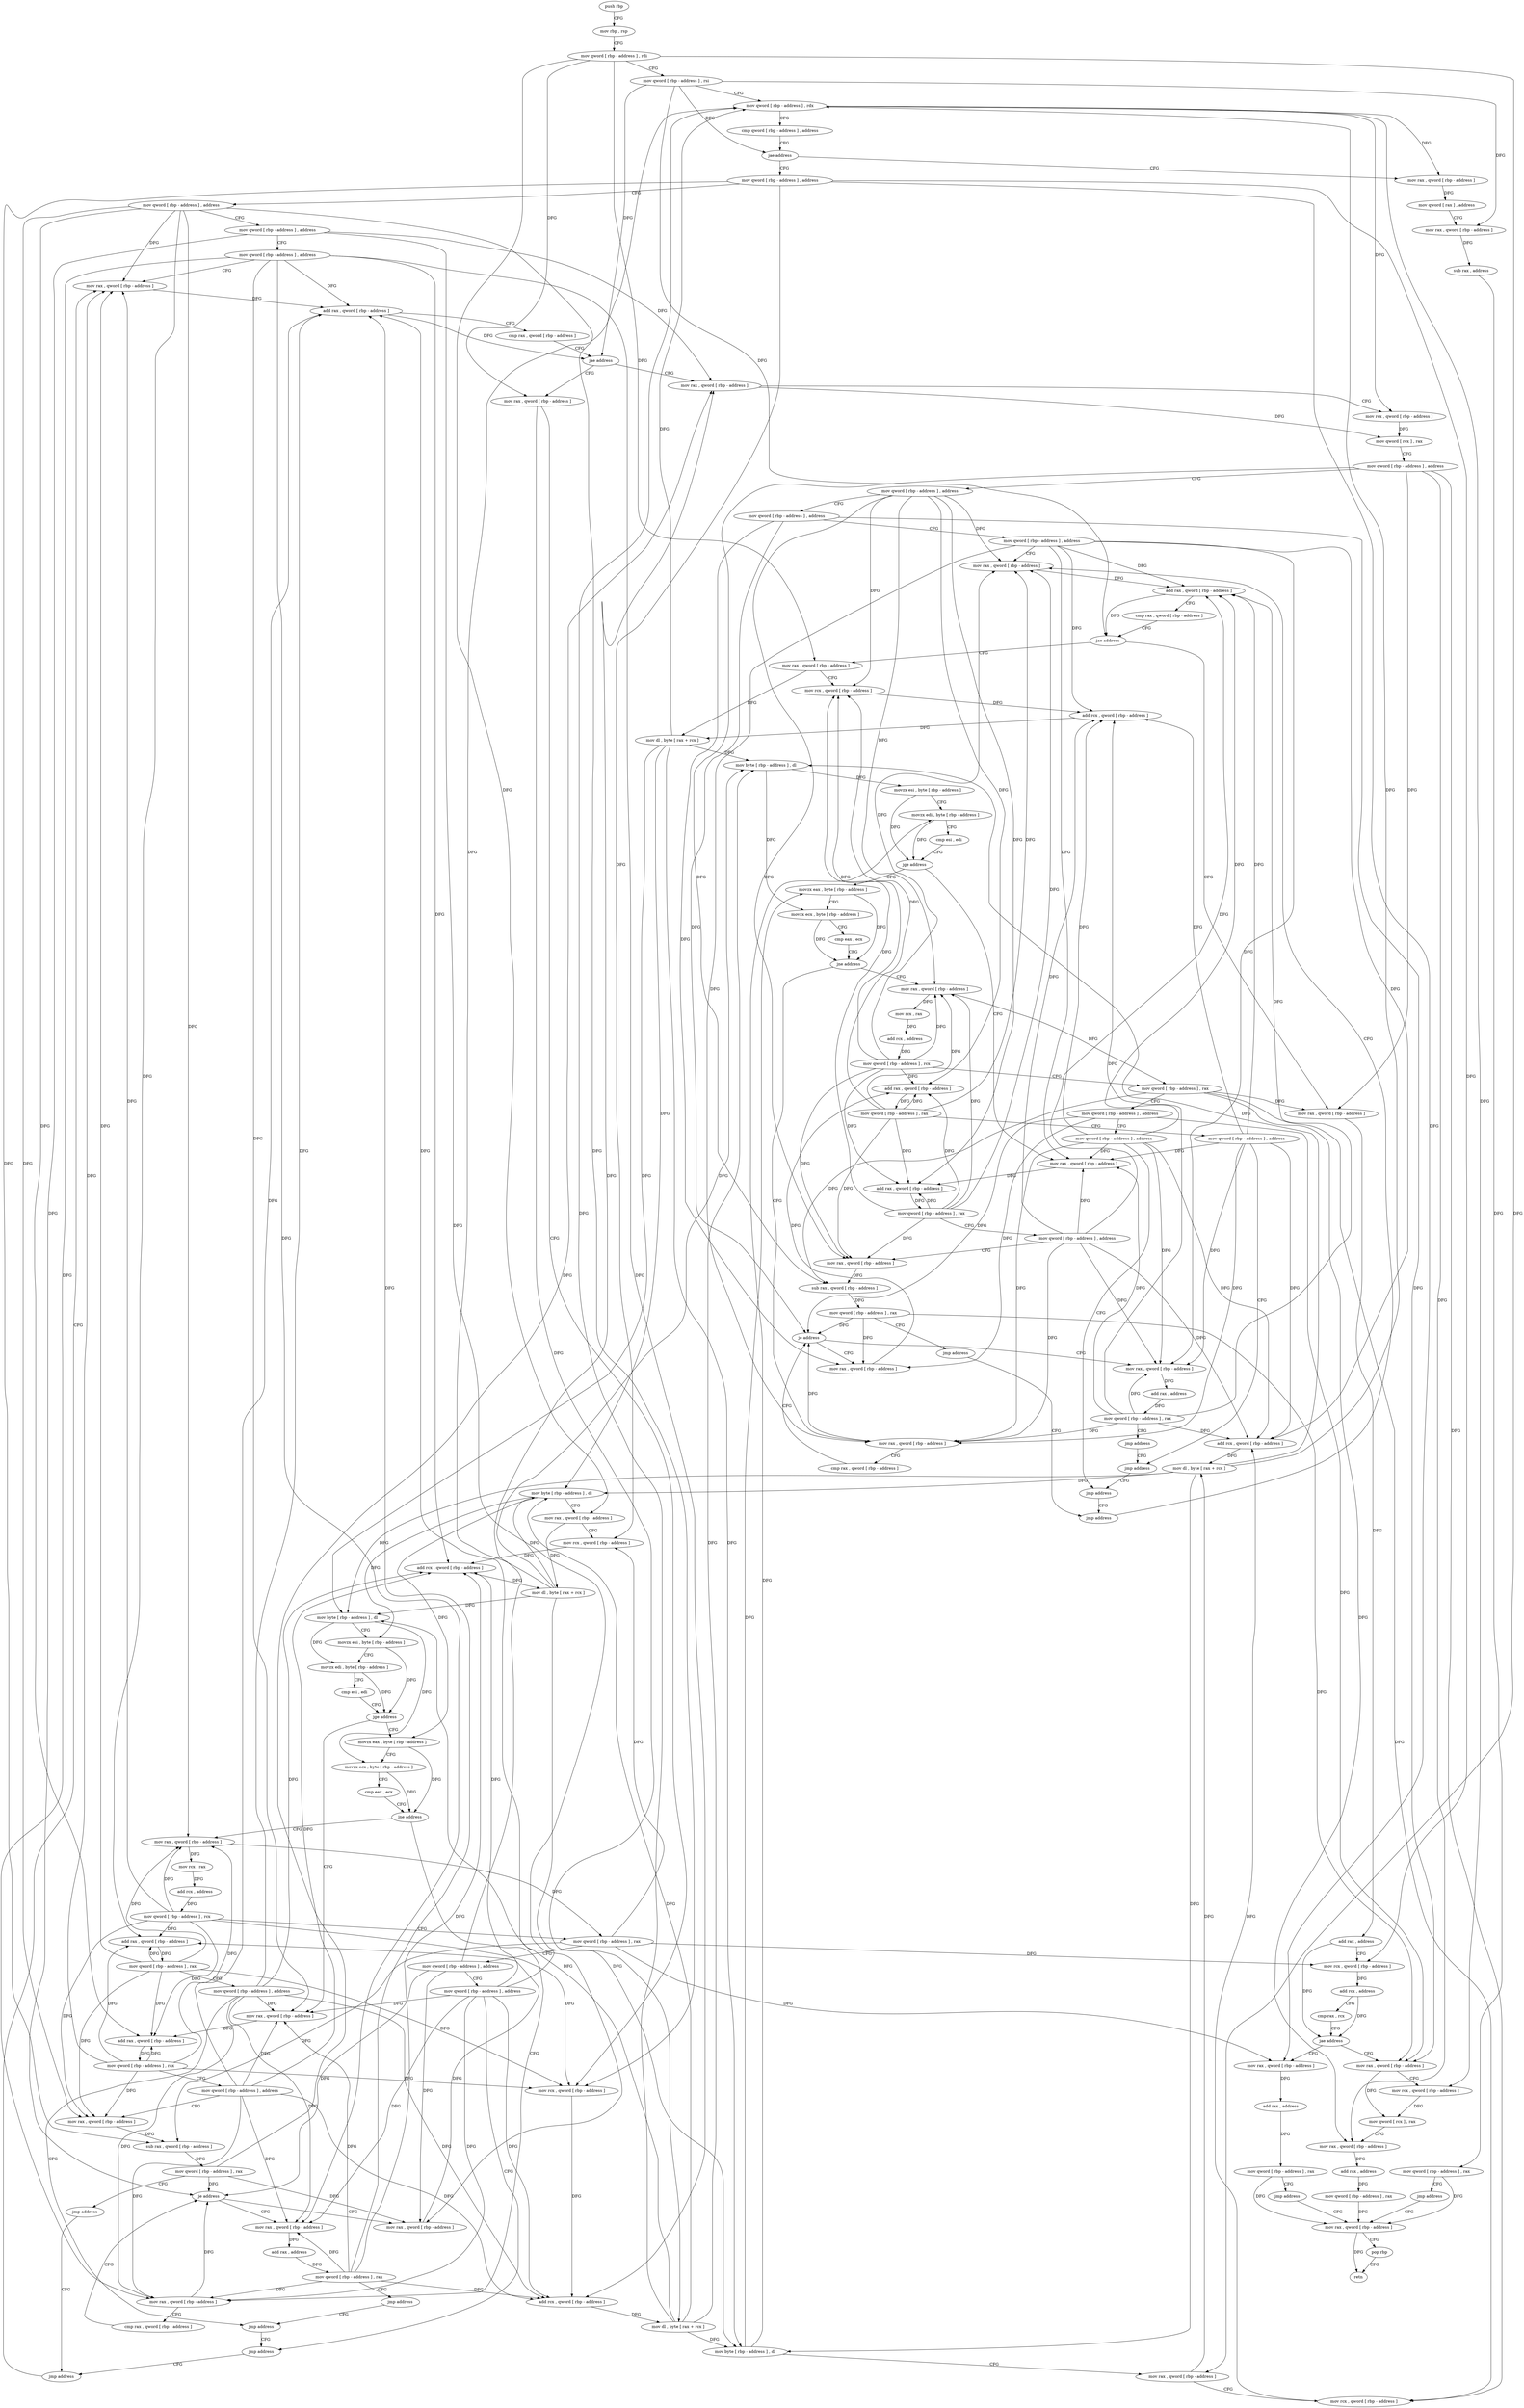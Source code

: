 digraph "func" {
"4636448" [label = "push rbp" ]
"4636449" [label = "mov rbp , rsp" ]
"4636452" [label = "mov qword [ rbp - address ] , rdi" ]
"4636456" [label = "mov qword [ rbp - address ] , rsi" ]
"4636460" [label = "mov qword [ rbp - address ] , rdx" ]
"4636464" [label = "cmp qword [ rbp - address ] , address" ]
"4636469" [label = "jae address" ]
"4636505" [label = "mov qword [ rbp - address ] , address" ]
"4636475" [label = "mov rax , qword [ rbp - address ]" ]
"4636513" [label = "mov qword [ rbp - address ] , address" ]
"4636521" [label = "mov qword [ rbp - address ] , address" ]
"4636529" [label = "mov qword [ rbp - address ] , address" ]
"4636537" [label = "mov rax , qword [ rbp - address ]" ]
"4636479" [label = "mov qword [ rax ] , address" ]
"4636486" [label = "mov rax , qword [ rbp - address ]" ]
"4636490" [label = "sub rax , address" ]
"4636496" [label = "mov qword [ rbp - address ] , rax" ]
"4636500" [label = "jmp address" ]
"4637112" [label = "mov rax , qword [ rbp - address ]" ]
"4636766" [label = "mov rax , qword [ rbp - address ]" ]
"4636770" [label = "mov rcx , qword [ rbp - address ]" ]
"4636774" [label = "mov qword [ rcx ] , rax" ]
"4636777" [label = "mov qword [ rbp - address ] , address" ]
"4636785" [label = "mov qword [ rbp - address ] , address" ]
"4636793" [label = "mov qword [ rbp - address ] , address" ]
"4636801" [label = "mov qword [ rbp - address ] , address" ]
"4636809" [label = "mov rax , qword [ rbp - address ]" ]
"4636555" [label = "mov rax , qword [ rbp - address ]" ]
"4636559" [label = "mov rcx , qword [ rbp - address ]" ]
"4636563" [label = "add rcx , qword [ rbp - address ]" ]
"4636567" [label = "mov dl , byte [ rax + rcx ]" ]
"4636570" [label = "mov byte [ rbp - address ] , dl" ]
"4636573" [label = "mov rax , qword [ rbp - address ]" ]
"4636577" [label = "mov rcx , qword [ rbp - address ]" ]
"4636581" [label = "add rcx , qword [ rbp - address ]" ]
"4636585" [label = "mov dl , byte [ rax + rcx ]" ]
"4636588" [label = "mov byte [ rbp - address ] , dl" ]
"4636591" [label = "movzx esi , byte [ rbp - address ]" ]
"4636595" [label = "movzx edi , byte [ rbp - address ]" ]
"4636599" [label = "cmp esi , edi" ]
"4636601" [label = "jge address" ]
"4636644" [label = "movzx eax , byte [ rbp - address ]" ]
"4636607" [label = "mov rax , qword [ rbp - address ]" ]
"4637116" [label = "pop rbp" ]
"4637117" [label = "retn" ]
"4637038" [label = "mov rax , qword [ rbp - address ]" ]
"4637042" [label = "add rax , address" ]
"4637048" [label = "mov rcx , qword [ rbp - address ]" ]
"4637052" [label = "add rcx , address" ]
"4637059" [label = "cmp rax , rcx" ]
"4637062" [label = "jae address" ]
"4637087" [label = "mov rax , qword [ rbp - address ]" ]
"4637068" [label = "mov rax , qword [ rbp - address ]" ]
"4636827" [label = "mov rax , qword [ rbp - address ]" ]
"4636831" [label = "mov rcx , qword [ rbp - address ]" ]
"4636835" [label = "add rcx , qword [ rbp - address ]" ]
"4636839" [label = "mov dl , byte [ rax + rcx ]" ]
"4636842" [label = "mov byte [ rbp - address ] , dl" ]
"4636845" [label = "mov rax , qword [ rbp - address ]" ]
"4636849" [label = "mov rcx , qword [ rbp - address ]" ]
"4636853" [label = "add rcx , qword [ rbp - address ]" ]
"4636857" [label = "mov dl , byte [ rax + rcx ]" ]
"4636860" [label = "mov byte [ rbp - address ] , dl" ]
"4636863" [label = "movzx esi , byte [ rbp - address ]" ]
"4636867" [label = "movzx edi , byte [ rbp - address ]" ]
"4636871" [label = "cmp esi , edi" ]
"4636873" [label = "jge address" ]
"4636916" [label = "movzx eax , byte [ rbp - address ]" ]
"4636879" [label = "mov rax , qword [ rbp - address ]" ]
"4636648" [label = "movzx ecx , byte [ rbp - address ]" ]
"4636652" [label = "cmp eax , ecx" ]
"4636654" [label = "jne address" ]
"4636718" [label = "mov rax , qword [ rbp - address ]" ]
"4636660" [label = "mov rax , qword [ rbp - address ]" ]
"4636611" [label = "add rax , qword [ rbp - address ]" ]
"4636615" [label = "mov qword [ rbp - address ] , rax" ]
"4636619" [label = "mov qword [ rbp - address ] , address" ]
"4636627" [label = "mov rax , qword [ rbp - address ]" ]
"4636631" [label = "sub rax , qword [ rbp - address ]" ]
"4636635" [label = "mov qword [ rbp - address ] , rax" ]
"4636639" [label = "jmp address" ]
"4636761" [label = "jmp address" ]
"4637091" [label = "mov rcx , qword [ rbp - address ]" ]
"4637095" [label = "mov qword [ rcx ] , rax" ]
"4637098" [label = "mov rax , qword [ rbp - address ]" ]
"4637102" [label = "add rax , address" ]
"4637108" [label = "mov qword [ rbp - address ] , rax" ]
"4637072" [label = "add rax , address" ]
"4637078" [label = "mov qword [ rbp - address ] , rax" ]
"4637082" [label = "jmp address" ]
"4636920" [label = "movzx ecx , byte [ rbp - address ]" ]
"4636924" [label = "cmp eax , ecx" ]
"4636926" [label = "jne address" ]
"4636990" [label = "mov rax , qword [ rbp - address ]" ]
"4636932" [label = "mov rax , qword [ rbp - address ]" ]
"4636883" [label = "add rax , qword [ rbp - address ]" ]
"4636887" [label = "mov qword [ rbp - address ] , rax" ]
"4636891" [label = "mov qword [ rbp - address ] , address" ]
"4636899" [label = "mov rax , qword [ rbp - address ]" ]
"4636903" [label = "sub rax , qword [ rbp - address ]" ]
"4636907" [label = "mov qword [ rbp - address ] , rax" ]
"4636911" [label = "jmp address" ]
"4637033" [label = "jmp address" ]
"4636722" [label = "mov rcx , rax" ]
"4636725" [label = "add rcx , address" ]
"4636732" [label = "mov qword [ rbp - address ] , rcx" ]
"4636736" [label = "mov qword [ rbp - address ] , rax" ]
"4636740" [label = "mov qword [ rbp - address ] , address" ]
"4636748" [label = "mov qword [ rbp - address ] , address" ]
"4636756" [label = "jmp address" ]
"4636664" [label = "cmp rax , qword [ rbp - address ]" ]
"4636668" [label = "je address" ]
"4636693" [label = "mov rax , qword [ rbp - address ]" ]
"4636674" [label = "mov rax , qword [ rbp - address ]" ]
"4636994" [label = "mov rcx , rax" ]
"4636997" [label = "add rcx , address" ]
"4637004" [label = "mov qword [ rbp - address ] , rcx" ]
"4637008" [label = "mov qword [ rbp - address ] , rax" ]
"4637012" [label = "mov qword [ rbp - address ] , address" ]
"4637020" [label = "mov qword [ rbp - address ] , address" ]
"4637028" [label = "jmp address" ]
"4636936" [label = "cmp rax , qword [ rbp - address ]" ]
"4636940" [label = "je address" ]
"4636965" [label = "mov rax , qword [ rbp - address ]" ]
"4636946" [label = "mov rax , qword [ rbp - address ]" ]
"4636697" [label = "add rax , qword [ rbp - address ]" ]
"4636701" [label = "mov qword [ rbp - address ] , rax" ]
"4636705" [label = "mov qword [ rbp - address ] , address" ]
"4636713" [label = "jmp address" ]
"4636678" [label = "add rax , address" ]
"4636684" [label = "mov qword [ rbp - address ] , rax" ]
"4636688" [label = "jmp address" ]
"4636541" [label = "add rax , qword [ rbp - address ]" ]
"4636545" [label = "cmp rax , qword [ rbp - address ]" ]
"4636549" [label = "jae address" ]
"4636969" [label = "add rax , qword [ rbp - address ]" ]
"4636973" [label = "mov qword [ rbp - address ] , rax" ]
"4636977" [label = "mov qword [ rbp - address ] , address" ]
"4636985" [label = "jmp address" ]
"4636950" [label = "add rax , address" ]
"4636956" [label = "mov qword [ rbp - address ] , rax" ]
"4636960" [label = "jmp address" ]
"4636813" [label = "add rax , qword [ rbp - address ]" ]
"4636817" [label = "cmp rax , qword [ rbp - address ]" ]
"4636821" [label = "jae address" ]
"4636448" -> "4636449" [ label = "CFG" ]
"4636449" -> "4636452" [ label = "CFG" ]
"4636452" -> "4636456" [ label = "CFG" ]
"4636452" -> "4636555" [ label = "DFG" ]
"4636452" -> "4636573" [ label = "DFG" ]
"4636452" -> "4636827" [ label = "DFG" ]
"4636452" -> "4636845" [ label = "DFG" ]
"4636456" -> "4636460" [ label = "CFG" ]
"4636456" -> "4636469" [ label = "DFG" ]
"4636456" -> "4636486" [ label = "DFG" ]
"4636456" -> "4636549" [ label = "DFG" ]
"4636456" -> "4636821" [ label = "DFG" ]
"4636460" -> "4636464" [ label = "CFG" ]
"4636460" -> "4636475" [ label = "DFG" ]
"4636460" -> "4636770" [ label = "DFG" ]
"4636460" -> "4637091" [ label = "DFG" ]
"4636464" -> "4636469" [ label = "CFG" ]
"4636469" -> "4636505" [ label = "CFG" ]
"4636469" -> "4636475" [ label = "CFG" ]
"4636505" -> "4636513" [ label = "CFG" ]
"4636505" -> "4636577" [ label = "DFG" ]
"4636505" -> "4636631" [ label = "DFG" ]
"4636505" -> "4637048" [ label = "DFG" ]
"4636505" -> "4637068" [ label = "DFG" ]
"4636475" -> "4636479" [ label = "DFG" ]
"4636513" -> "4636521" [ label = "CFG" ]
"4636513" -> "4636537" [ label = "DFG" ]
"4636513" -> "4636559" [ label = "DFG" ]
"4636513" -> "4636611" [ label = "DFG" ]
"4636513" -> "4636627" [ label = "DFG" ]
"4636513" -> "4636718" [ label = "DFG" ]
"4636513" -> "4636697" [ label = "DFG" ]
"4636521" -> "4636529" [ label = "CFG" ]
"4636521" -> "4636766" [ label = "DFG" ]
"4636521" -> "4636668" [ label = "DFG" ]
"4636521" -> "4636693" [ label = "DFG" ]
"4636529" -> "4636537" [ label = "CFG" ]
"4636529" -> "4636541" [ label = "DFG" ]
"4636529" -> "4636563" [ label = "DFG" ]
"4636529" -> "4636581" [ label = "DFG" ]
"4636529" -> "4636607" [ label = "DFG" ]
"4636529" -> "4636660" [ label = "DFG" ]
"4636529" -> "4636674" [ label = "DFG" ]
"4636537" -> "4636541" [ label = "DFG" ]
"4636479" -> "4636486" [ label = "CFG" ]
"4636486" -> "4636490" [ label = "DFG" ]
"4636490" -> "4636496" [ label = "DFG" ]
"4636496" -> "4636500" [ label = "CFG" ]
"4636496" -> "4637112" [ label = "DFG" ]
"4636500" -> "4637112" [ label = "CFG" ]
"4637112" -> "4637116" [ label = "CFG" ]
"4637112" -> "4637117" [ label = "DFG" ]
"4636766" -> "4636770" [ label = "CFG" ]
"4636766" -> "4636774" [ label = "DFG" ]
"4636770" -> "4636774" [ label = "DFG" ]
"4636774" -> "4636777" [ label = "CFG" ]
"4636777" -> "4636785" [ label = "CFG" ]
"4636777" -> "4637038" [ label = "DFG" ]
"4636777" -> "4636849" [ label = "DFG" ]
"4636777" -> "4637098" [ label = "DFG" ]
"4636777" -> "4636903" [ label = "DFG" ]
"4636785" -> "4636793" [ label = "CFG" ]
"4636785" -> "4636809" [ label = "DFG" ]
"4636785" -> "4636831" [ label = "DFG" ]
"4636785" -> "4636883" [ label = "DFG" ]
"4636785" -> "4636899" [ label = "DFG" ]
"4636785" -> "4636990" [ label = "DFG" ]
"4636785" -> "4636969" [ label = "DFG" ]
"4636793" -> "4636801" [ label = "CFG" ]
"4636793" -> "4637087" [ label = "DFG" ]
"4636793" -> "4636940" [ label = "DFG" ]
"4636793" -> "4636965" [ label = "DFG" ]
"4636801" -> "4636809" [ label = "CFG" ]
"4636801" -> "4636813" [ label = "DFG" ]
"4636801" -> "4636835" [ label = "DFG" ]
"4636801" -> "4636853" [ label = "DFG" ]
"4636801" -> "4636879" [ label = "DFG" ]
"4636801" -> "4636932" [ label = "DFG" ]
"4636801" -> "4636946" [ label = "DFG" ]
"4636809" -> "4636813" [ label = "DFG" ]
"4636555" -> "4636559" [ label = "CFG" ]
"4636555" -> "4636567" [ label = "DFG" ]
"4636559" -> "4636563" [ label = "DFG" ]
"4636563" -> "4636567" [ label = "DFG" ]
"4636567" -> "4636570" [ label = "DFG" ]
"4636567" -> "4636460" [ label = "DFG" ]
"4636567" -> "4636588" [ label = "DFG" ]
"4636567" -> "4636842" [ label = "DFG" ]
"4636567" -> "4636860" [ label = "DFG" ]
"4636570" -> "4636573" [ label = "CFG" ]
"4636570" -> "4636591" [ label = "DFG" ]
"4636570" -> "4636644" [ label = "DFG" ]
"4636573" -> "4636577" [ label = "CFG" ]
"4636573" -> "4636585" [ label = "DFG" ]
"4636577" -> "4636581" [ label = "DFG" ]
"4636581" -> "4636585" [ label = "DFG" ]
"4636585" -> "4636588" [ label = "DFG" ]
"4636585" -> "4636460" [ label = "DFG" ]
"4636585" -> "4636570" [ label = "DFG" ]
"4636585" -> "4636842" [ label = "DFG" ]
"4636585" -> "4636860" [ label = "DFG" ]
"4636588" -> "4636591" [ label = "CFG" ]
"4636588" -> "4636595" [ label = "DFG" ]
"4636588" -> "4636648" [ label = "DFG" ]
"4636591" -> "4636595" [ label = "CFG" ]
"4636591" -> "4636601" [ label = "DFG" ]
"4636595" -> "4636599" [ label = "CFG" ]
"4636595" -> "4636601" [ label = "DFG" ]
"4636599" -> "4636601" [ label = "CFG" ]
"4636601" -> "4636644" [ label = "CFG" ]
"4636601" -> "4636607" [ label = "CFG" ]
"4636644" -> "4636648" [ label = "CFG" ]
"4636644" -> "4636654" [ label = "DFG" ]
"4636607" -> "4636611" [ label = "DFG" ]
"4637116" -> "4637117" [ label = "CFG" ]
"4637038" -> "4637042" [ label = "DFG" ]
"4637042" -> "4637048" [ label = "CFG" ]
"4637042" -> "4637062" [ label = "DFG" ]
"4637048" -> "4637052" [ label = "DFG" ]
"4637052" -> "4637059" [ label = "CFG" ]
"4637052" -> "4637062" [ label = "DFG" ]
"4637059" -> "4637062" [ label = "CFG" ]
"4637062" -> "4637087" [ label = "CFG" ]
"4637062" -> "4637068" [ label = "CFG" ]
"4637087" -> "4637091" [ label = "CFG" ]
"4637087" -> "4637095" [ label = "DFG" ]
"4637068" -> "4637072" [ label = "DFG" ]
"4636827" -> "4636831" [ label = "CFG" ]
"4636827" -> "4636839" [ label = "DFG" ]
"4636831" -> "4636835" [ label = "DFG" ]
"4636835" -> "4636839" [ label = "DFG" ]
"4636839" -> "4636842" [ label = "DFG" ]
"4636839" -> "4636460" [ label = "DFG" ]
"4636839" -> "4636570" [ label = "DFG" ]
"4636839" -> "4636588" [ label = "DFG" ]
"4636839" -> "4636860" [ label = "DFG" ]
"4636842" -> "4636845" [ label = "CFG" ]
"4636842" -> "4636867" [ label = "DFG" ]
"4636842" -> "4636916" [ label = "DFG" ]
"4636845" -> "4636849" [ label = "CFG" ]
"4636845" -> "4636857" [ label = "DFG" ]
"4636849" -> "4636853" [ label = "DFG" ]
"4636853" -> "4636857" [ label = "DFG" ]
"4636857" -> "4636860" [ label = "DFG" ]
"4636857" -> "4636460" [ label = "DFG" ]
"4636857" -> "4636570" [ label = "DFG" ]
"4636857" -> "4636588" [ label = "DFG" ]
"4636857" -> "4636842" [ label = "DFG" ]
"4636860" -> "4636863" [ label = "DFG" ]
"4636860" -> "4636920" [ label = "DFG" ]
"4636863" -> "4636867" [ label = "CFG" ]
"4636863" -> "4636873" [ label = "DFG" ]
"4636867" -> "4636871" [ label = "CFG" ]
"4636867" -> "4636873" [ label = "DFG" ]
"4636871" -> "4636873" [ label = "CFG" ]
"4636873" -> "4636916" [ label = "CFG" ]
"4636873" -> "4636879" [ label = "CFG" ]
"4636916" -> "4636920" [ label = "CFG" ]
"4636916" -> "4636926" [ label = "DFG" ]
"4636879" -> "4636883" [ label = "DFG" ]
"4636648" -> "4636652" [ label = "CFG" ]
"4636648" -> "4636654" [ label = "DFG" ]
"4636652" -> "4636654" [ label = "CFG" ]
"4636654" -> "4636718" [ label = "CFG" ]
"4636654" -> "4636660" [ label = "CFG" ]
"4636718" -> "4636722" [ label = "DFG" ]
"4636718" -> "4636736" [ label = "DFG" ]
"4636660" -> "4636664" [ label = "CFG" ]
"4636660" -> "4636668" [ label = "DFG" ]
"4636611" -> "4636615" [ label = "DFG" ]
"4636615" -> "4636619" [ label = "CFG" ]
"4636615" -> "4636537" [ label = "DFG" ]
"4636615" -> "4636559" [ label = "DFG" ]
"4636615" -> "4636611" [ label = "DFG" ]
"4636615" -> "4636627" [ label = "DFG" ]
"4636615" -> "4636718" [ label = "DFG" ]
"4636615" -> "4636697" [ label = "DFG" ]
"4636619" -> "4636627" [ label = "CFG" ]
"4636619" -> "4636541" [ label = "DFG" ]
"4636619" -> "4636563" [ label = "DFG" ]
"4636619" -> "4636581" [ label = "DFG" ]
"4636619" -> "4636607" [ label = "DFG" ]
"4636619" -> "4636660" [ label = "DFG" ]
"4636619" -> "4636674" [ label = "DFG" ]
"4636627" -> "4636631" [ label = "DFG" ]
"4636631" -> "4636635" [ label = "DFG" ]
"4636635" -> "4636639" [ label = "CFG" ]
"4636635" -> "4636766" [ label = "DFG" ]
"4636635" -> "4636668" [ label = "DFG" ]
"4636635" -> "4636693" [ label = "DFG" ]
"4636639" -> "4636761" [ label = "CFG" ]
"4636761" -> "4636537" [ label = "CFG" ]
"4637091" -> "4637095" [ label = "DFG" ]
"4637095" -> "4637098" [ label = "CFG" ]
"4637098" -> "4637102" [ label = "DFG" ]
"4637102" -> "4637108" [ label = "DFG" ]
"4637108" -> "4637112" [ label = "DFG" ]
"4637072" -> "4637078" [ label = "DFG" ]
"4637078" -> "4637082" [ label = "CFG" ]
"4637078" -> "4637112" [ label = "DFG" ]
"4637082" -> "4637112" [ label = "CFG" ]
"4636920" -> "4636924" [ label = "CFG" ]
"4636920" -> "4636926" [ label = "DFG" ]
"4636924" -> "4636926" [ label = "CFG" ]
"4636926" -> "4636990" [ label = "CFG" ]
"4636926" -> "4636932" [ label = "CFG" ]
"4636990" -> "4636994" [ label = "DFG" ]
"4636990" -> "4637008" [ label = "DFG" ]
"4636932" -> "4636936" [ label = "CFG" ]
"4636932" -> "4636940" [ label = "DFG" ]
"4636883" -> "4636887" [ label = "DFG" ]
"4636887" -> "4636891" [ label = "CFG" ]
"4636887" -> "4636809" [ label = "DFG" ]
"4636887" -> "4636831" [ label = "DFG" ]
"4636887" -> "4636883" [ label = "DFG" ]
"4636887" -> "4636899" [ label = "DFG" ]
"4636887" -> "4636990" [ label = "DFG" ]
"4636887" -> "4636969" [ label = "DFG" ]
"4636891" -> "4636899" [ label = "CFG" ]
"4636891" -> "4636813" [ label = "DFG" ]
"4636891" -> "4636835" [ label = "DFG" ]
"4636891" -> "4636853" [ label = "DFG" ]
"4636891" -> "4636879" [ label = "DFG" ]
"4636891" -> "4636932" [ label = "DFG" ]
"4636891" -> "4636946" [ label = "DFG" ]
"4636899" -> "4636903" [ label = "DFG" ]
"4636903" -> "4636907" [ label = "DFG" ]
"4636907" -> "4636911" [ label = "CFG" ]
"4636907" -> "4637087" [ label = "DFG" ]
"4636907" -> "4636940" [ label = "DFG" ]
"4636907" -> "4636965" [ label = "DFG" ]
"4636911" -> "4637033" [ label = "CFG" ]
"4637033" -> "4636809" [ label = "CFG" ]
"4636722" -> "4636725" [ label = "DFG" ]
"4636725" -> "4636732" [ label = "DFG" ]
"4636732" -> "4636736" [ label = "CFG" ]
"4636732" -> "4636537" [ label = "DFG" ]
"4636732" -> "4636559" [ label = "DFG" ]
"4636732" -> "4636611" [ label = "DFG" ]
"4636732" -> "4636627" [ label = "DFG" ]
"4636732" -> "4636718" [ label = "DFG" ]
"4636732" -> "4636697" [ label = "DFG" ]
"4636736" -> "4636740" [ label = "CFG" ]
"4636736" -> "4636577" [ label = "DFG" ]
"4636736" -> "4636631" [ label = "DFG" ]
"4636736" -> "4637048" [ label = "DFG" ]
"4636736" -> "4637068" [ label = "DFG" ]
"4636740" -> "4636748" [ label = "CFG" ]
"4636740" -> "4636766" [ label = "DFG" ]
"4636740" -> "4636668" [ label = "DFG" ]
"4636740" -> "4636693" [ label = "DFG" ]
"4636748" -> "4636756" [ label = "CFG" ]
"4636748" -> "4636541" [ label = "DFG" ]
"4636748" -> "4636563" [ label = "DFG" ]
"4636748" -> "4636581" [ label = "DFG" ]
"4636748" -> "4636607" [ label = "DFG" ]
"4636748" -> "4636660" [ label = "DFG" ]
"4636748" -> "4636674" [ label = "DFG" ]
"4636756" -> "4636761" [ label = "CFG" ]
"4636664" -> "4636668" [ label = "CFG" ]
"4636668" -> "4636693" [ label = "CFG" ]
"4636668" -> "4636674" [ label = "CFG" ]
"4636693" -> "4636697" [ label = "DFG" ]
"4636674" -> "4636678" [ label = "DFG" ]
"4636994" -> "4636997" [ label = "DFG" ]
"4636997" -> "4637004" [ label = "DFG" ]
"4637004" -> "4637008" [ label = "CFG" ]
"4637004" -> "4636809" [ label = "DFG" ]
"4637004" -> "4636831" [ label = "DFG" ]
"4637004" -> "4636883" [ label = "DFG" ]
"4637004" -> "4636899" [ label = "DFG" ]
"4637004" -> "4636990" [ label = "DFG" ]
"4637004" -> "4636969" [ label = "DFG" ]
"4637008" -> "4637012" [ label = "CFG" ]
"4637008" -> "4637038" [ label = "DFG" ]
"4637008" -> "4636849" [ label = "DFG" ]
"4637008" -> "4637098" [ label = "DFG" ]
"4637008" -> "4636903" [ label = "DFG" ]
"4637012" -> "4637020" [ label = "CFG" ]
"4637012" -> "4637087" [ label = "DFG" ]
"4637012" -> "4636940" [ label = "DFG" ]
"4637012" -> "4636965" [ label = "DFG" ]
"4637020" -> "4637028" [ label = "CFG" ]
"4637020" -> "4636813" [ label = "DFG" ]
"4637020" -> "4636835" [ label = "DFG" ]
"4637020" -> "4636853" [ label = "DFG" ]
"4637020" -> "4636879" [ label = "DFG" ]
"4637020" -> "4636932" [ label = "DFG" ]
"4637020" -> "4636946" [ label = "DFG" ]
"4637028" -> "4637033" [ label = "CFG" ]
"4636936" -> "4636940" [ label = "CFG" ]
"4636940" -> "4636965" [ label = "CFG" ]
"4636940" -> "4636946" [ label = "CFG" ]
"4636965" -> "4636969" [ label = "DFG" ]
"4636946" -> "4636950" [ label = "DFG" ]
"4636697" -> "4636701" [ label = "DFG" ]
"4636701" -> "4636705" [ label = "CFG" ]
"4636701" -> "4636537" [ label = "DFG" ]
"4636701" -> "4636559" [ label = "DFG" ]
"4636701" -> "4636611" [ label = "DFG" ]
"4636701" -> "4636627" [ label = "DFG" ]
"4636701" -> "4636718" [ label = "DFG" ]
"4636701" -> "4636697" [ label = "DFG" ]
"4636705" -> "4636713" [ label = "CFG" ]
"4636705" -> "4636541" [ label = "DFG" ]
"4636705" -> "4636563" [ label = "DFG" ]
"4636705" -> "4636581" [ label = "DFG" ]
"4636705" -> "4636607" [ label = "DFG" ]
"4636705" -> "4636660" [ label = "DFG" ]
"4636705" -> "4636674" [ label = "DFG" ]
"4636713" -> "4636756" [ label = "CFG" ]
"4636678" -> "4636684" [ label = "DFG" ]
"4636684" -> "4636688" [ label = "CFG" ]
"4636684" -> "4636541" [ label = "DFG" ]
"4636684" -> "4636563" [ label = "DFG" ]
"4636684" -> "4636581" [ label = "DFG" ]
"4636684" -> "4636607" [ label = "DFG" ]
"4636684" -> "4636660" [ label = "DFG" ]
"4636684" -> "4636674" [ label = "DFG" ]
"4636688" -> "4636713" [ label = "CFG" ]
"4636541" -> "4636545" [ label = "CFG" ]
"4636541" -> "4636549" [ label = "DFG" ]
"4636545" -> "4636549" [ label = "CFG" ]
"4636549" -> "4636766" [ label = "CFG" ]
"4636549" -> "4636555" [ label = "CFG" ]
"4636969" -> "4636973" [ label = "DFG" ]
"4636973" -> "4636977" [ label = "CFG" ]
"4636973" -> "4636809" [ label = "DFG" ]
"4636973" -> "4636831" [ label = "DFG" ]
"4636973" -> "4636883" [ label = "DFG" ]
"4636973" -> "4636899" [ label = "DFG" ]
"4636973" -> "4636990" [ label = "DFG" ]
"4636973" -> "4636969" [ label = "DFG" ]
"4636977" -> "4636985" [ label = "CFG" ]
"4636977" -> "4636813" [ label = "DFG" ]
"4636977" -> "4636835" [ label = "DFG" ]
"4636977" -> "4636853" [ label = "DFG" ]
"4636977" -> "4636879" [ label = "DFG" ]
"4636977" -> "4636932" [ label = "DFG" ]
"4636977" -> "4636946" [ label = "DFG" ]
"4636985" -> "4637028" [ label = "CFG" ]
"4636950" -> "4636956" [ label = "DFG" ]
"4636956" -> "4636960" [ label = "CFG" ]
"4636956" -> "4636813" [ label = "DFG" ]
"4636956" -> "4636835" [ label = "DFG" ]
"4636956" -> "4636853" [ label = "DFG" ]
"4636956" -> "4636879" [ label = "DFG" ]
"4636956" -> "4636932" [ label = "DFG" ]
"4636956" -> "4636946" [ label = "DFG" ]
"4636960" -> "4636985" [ label = "CFG" ]
"4636813" -> "4636817" [ label = "CFG" ]
"4636813" -> "4636821" [ label = "DFG" ]
"4636817" -> "4636821" [ label = "CFG" ]
"4636821" -> "4637038" [ label = "CFG" ]
"4636821" -> "4636827" [ label = "CFG" ]
}
